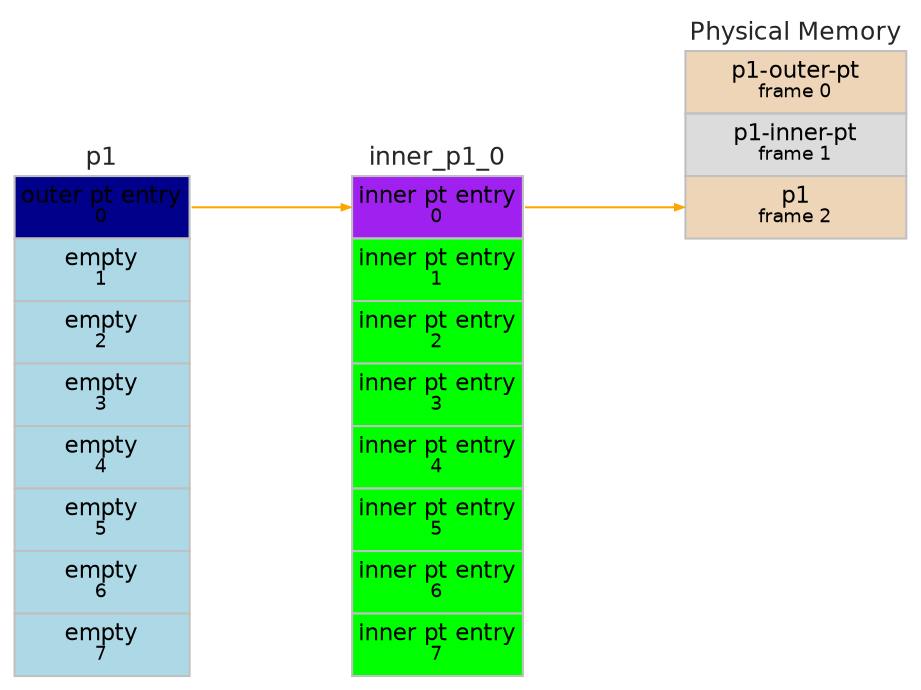 digraph "graphs/twolevel0.json" {
	graph [fontname=Helvetica rankdir=LR ranksep=1.0]
	node [fontname=Helvetica fontsize=8 margin="0.04 0.04" shape=none width=0.8]
	edge [arrowsize=0.4]
	inner_p1_0:0 -> physmem:2 [color=orange headclip=true tailclip=true]
	outer_p1:0 -> inner_p1_0:0 [color=orange headclip=true tailclip=true]
	subgraph left {
		physmem [label=<<table border="0.1" cellborder="1" cellspacing="0"><TR><TD border="0.0" ><font face="helvetica" color="grey15" point-size="12">Physical Memory</font></TD></TR><tr><td align="text" color="grey" bgcolor="bisque2" height="30" port="0"><font point-size="11">p1-outer-pt</font><br></br><font point-size="9">frame 0</font></td></tr><tr><td align="text" color="grey" bgcolor="gainsboro" height="30" port="1"><font point-size="11">p1-inner-pt</font><br></br><font point-size="9">frame 1</font></td></tr><tr><td align="text" color="grey" bgcolor="bisque2" height="30" port="2"><font point-size="11">p1</font><br></br><font point-size="9">frame 2</font></td></tr></table>>]
		rank=middle
	}
	subgraph middle {
		inner_p1_0 [label=<<table border="0.1" cellborder="1" cellspacing="0"><TR><TD border="0.0" ><font face="helvetica" color="grey15" point-size="12">inner_p1_0</font></TD></TR><tr><td align="text" color="grey" bgcolor="purple" height="30" port="0"><font point-size="11">inner pt entry</font><br></br><font point-size="9">0</font></td></tr><tr><td align="text" color="grey" bgcolor="green" height="30" port="1"><font point-size="11">inner pt entry</font><br></br><font point-size="9">1</font></td></tr><tr><td align="text" color="grey" bgcolor="green" height="30" port="2"><font point-size="11">inner pt entry</font><br></br><font point-size="9">2</font></td></tr><tr><td align="text" color="grey" bgcolor="green" height="30" port="3"><font point-size="11">inner pt entry</font><br></br><font point-size="9">3</font></td></tr><tr><td align="text" color="grey" bgcolor="green" height="30" port="4"><font point-size="11">inner pt entry</font><br></br><font point-size="9">4</font></td></tr><tr><td align="text" color="grey" bgcolor="green" height="30" port="5"><font point-size="11">inner pt entry</font><br></br><font point-size="9">5</font></td></tr><tr><td align="text" color="grey" bgcolor="green" height="30" port="6"><font point-size="11">inner pt entry</font><br></br><font point-size="9">6</font></td></tr><tr><td align="text" color="grey" bgcolor="green" height="30" port="7"><font point-size="11">inner pt entry</font><br></br><font point-size="9">7</font></td></tr></table>>]
		rank=middle
	}
	subgraph right {
		outer_p1 [label=<<table border="0.1" cellborder="1" cellspacing="0"><TR><TD border="0.0" ><font face="helvetica" color="grey15" point-size="12">p1</font></TD></TR><tr><td align="text" color="grey" bgcolor="darkblue" height="30" port="0"><font point-size="11">outer pt entry</font><br></br><font point-size="9">0</font></td></tr><tr><td align="text" color="grey" bgcolor="lightblue" height="30" port="1"><font point-size="11">empty</font><br></br><font point-size="9">1</font></td></tr><tr><td align="text" color="grey" bgcolor="lightblue" height="30" port="2"><font point-size="11">empty</font><br></br><font point-size="9">2</font></td></tr><tr><td align="text" color="grey" bgcolor="lightblue" height="30" port="3"><font point-size="11">empty</font><br></br><font point-size="9">3</font></td></tr><tr><td align="text" color="grey" bgcolor="lightblue" height="30" port="4"><font point-size="11">empty</font><br></br><font point-size="9">4</font></td></tr><tr><td align="text" color="grey" bgcolor="lightblue" height="30" port="5"><font point-size="11">empty</font><br></br><font point-size="9">5</font></td></tr><tr><td align="text" color="grey" bgcolor="lightblue" height="30" port="6"><font point-size="11">empty</font><br></br><font point-size="9">6</font></td></tr><tr><td align="text" color="grey" bgcolor="lightblue" height="30" port="7"><font point-size="11">empty</font><br></br><font point-size="9">7</font></td></tr></table>>]
		rank=middle
	}
}
